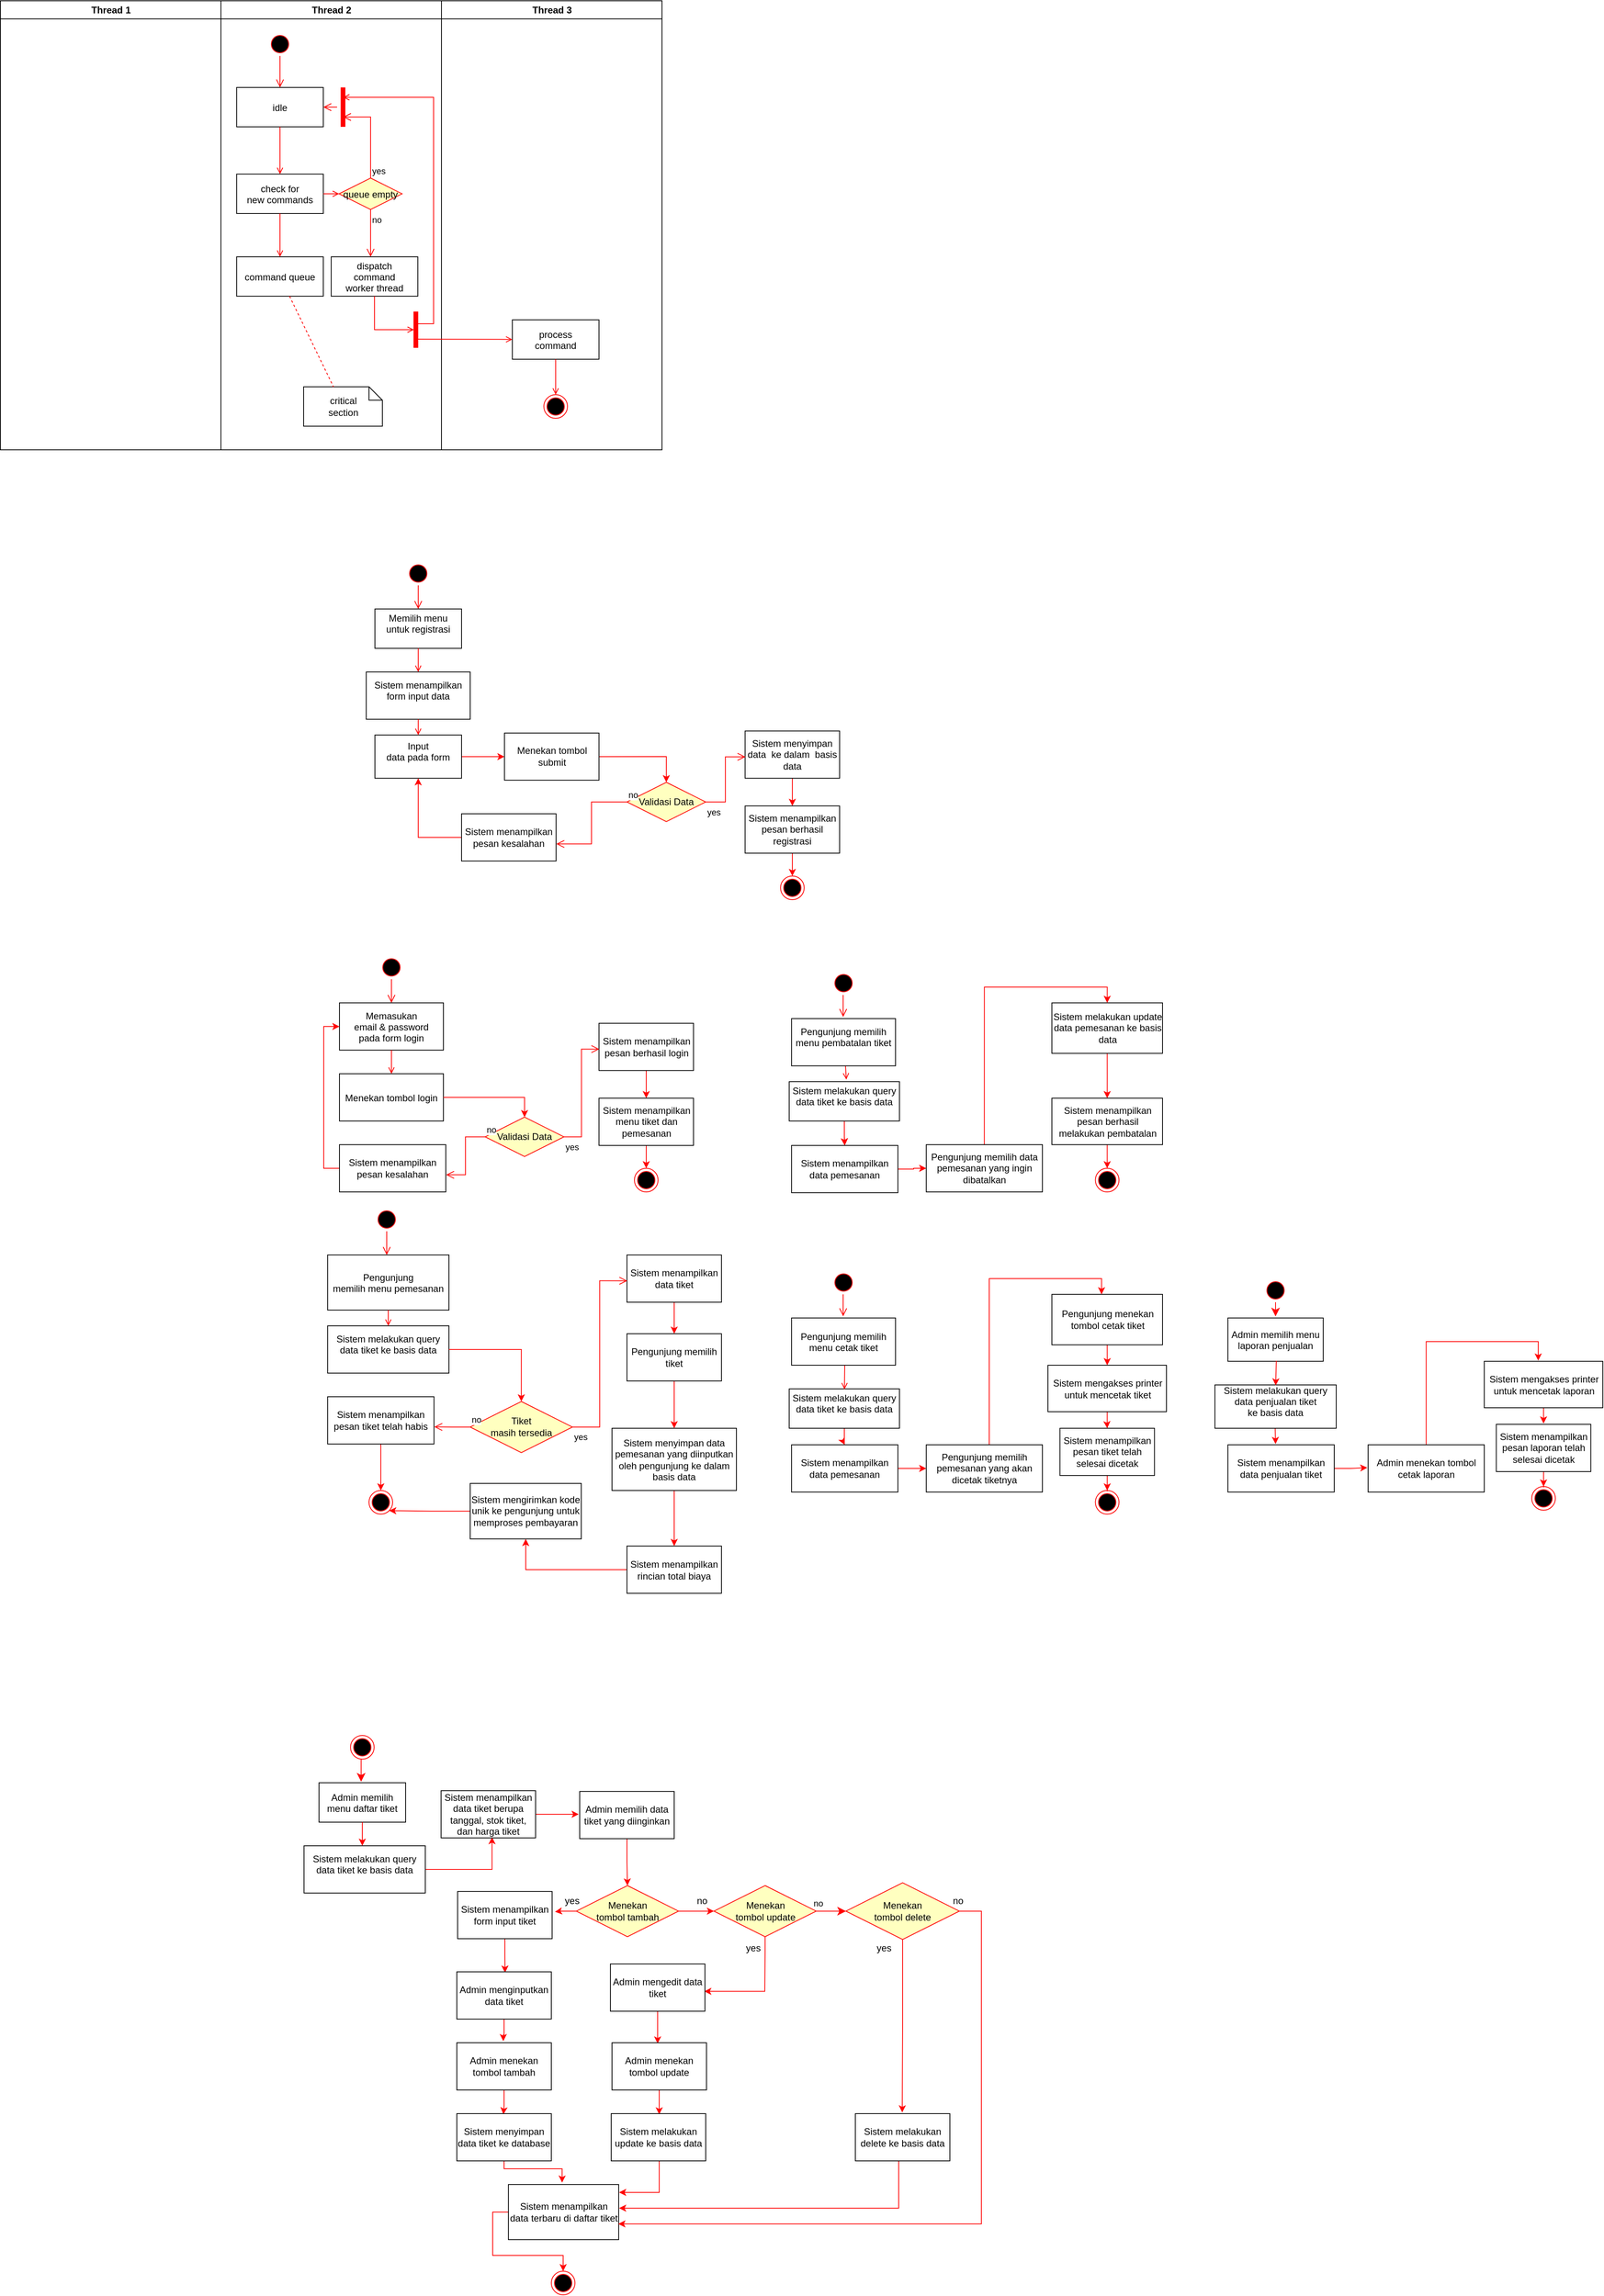<mxfile version="18.0.5" type="github">
  <diagram name="Page-1" id="e7e014a7-5840-1c2e-5031-d8a46d1fe8dd">
    <mxGraphModel dx="958" dy="551" grid="1" gridSize="10" guides="1" tooltips="1" connect="1" arrows="1" fold="1" page="1" pageScale="1" pageWidth="1169" pageHeight="826" background="none" math="0" shadow="0">
      <root>
        <mxCell id="0" />
        <mxCell id="1" parent="0" />
        <mxCell id="2" value="Thread 1" style="swimlane;whiteSpace=wrap" parent="1" vertex="1">
          <mxGeometry x="164.5" y="128" width="280" height="570" as="geometry" />
        </mxCell>
        <mxCell id="3" value="Thread 2" style="swimlane;whiteSpace=wrap" parent="1" vertex="1">
          <mxGeometry x="444.5" y="128" width="280" height="570" as="geometry" />
        </mxCell>
        <mxCell id="13" value="" style="ellipse;shape=startState;fillColor=#000000;strokeColor=#ff0000;" parent="3" vertex="1">
          <mxGeometry x="60" y="40" width="30" height="30" as="geometry" />
        </mxCell>
        <mxCell id="14" value="" style="edgeStyle=elbowEdgeStyle;elbow=horizontal;verticalAlign=bottom;endArrow=open;endSize=8;strokeColor=#FF0000;endFill=1;rounded=0" parent="3" source="13" target="15" edge="1">
          <mxGeometry x="40" y="20" as="geometry">
            <mxPoint x="55" y="90" as="targetPoint" />
          </mxGeometry>
        </mxCell>
        <mxCell id="15" value="idle" style="" parent="3" vertex="1">
          <mxGeometry x="20" y="110" width="110" height="50" as="geometry" />
        </mxCell>
        <mxCell id="16" value="check for &#xa;new commands" style="" parent="3" vertex="1">
          <mxGeometry x="20" y="220" width="110" height="50" as="geometry" />
        </mxCell>
        <mxCell id="17" value="" style="endArrow=open;strokeColor=#FF0000;endFill=1;rounded=0" parent="3" source="15" target="16" edge="1">
          <mxGeometry relative="1" as="geometry" />
        </mxCell>
        <mxCell id="18" value="command queue" style="" parent="3" vertex="1">
          <mxGeometry x="20" y="325" width="110" height="50" as="geometry" />
        </mxCell>
        <mxCell id="19" value="" style="endArrow=open;strokeColor=#FF0000;endFill=1;rounded=0" parent="3" source="16" target="18" edge="1">
          <mxGeometry relative="1" as="geometry" />
        </mxCell>
        <mxCell id="21" value="queue empty" style="rhombus;fillColor=#ffffc0;strokeColor=#ff0000;" parent="3" vertex="1">
          <mxGeometry x="150" y="225" width="80" height="40" as="geometry" />
        </mxCell>
        <mxCell id="22" value="yes" style="edgeStyle=elbowEdgeStyle;elbow=horizontal;align=left;verticalAlign=bottom;endArrow=open;endSize=8;strokeColor=#FF0000;exitX=0.5;exitY=0;endFill=1;rounded=0;entryX=0.75;entryY=0.5;entryPerimeter=0" parent="3" source="21" target="25" edge="1">
          <mxGeometry x="-1" relative="1" as="geometry">
            <mxPoint x="160" y="150" as="targetPoint" />
            <Array as="points">
              <mxPoint x="190" y="180" />
            </Array>
          </mxGeometry>
        </mxCell>
        <mxCell id="23" value="no" style="edgeStyle=elbowEdgeStyle;elbow=horizontal;align=left;verticalAlign=top;endArrow=open;endSize=8;strokeColor=#FF0000;endFill=1;rounded=0" parent="3" source="21" target="30" edge="1">
          <mxGeometry x="-1" relative="1" as="geometry">
            <mxPoint x="190" y="305" as="targetPoint" />
          </mxGeometry>
        </mxCell>
        <mxCell id="24" value="" style="endArrow=open;strokeColor=#FF0000;endFill=1;rounded=0" parent="3" source="16" target="21" edge="1">
          <mxGeometry relative="1" as="geometry" />
        </mxCell>
        <mxCell id="25" value="" style="shape=line;strokeWidth=6;strokeColor=#ff0000;rotation=90" parent="3" vertex="1">
          <mxGeometry x="130" y="127.5" width="50" height="15" as="geometry" />
        </mxCell>
        <mxCell id="26" value="" style="edgeStyle=elbowEdgeStyle;elbow=horizontal;verticalAlign=bottom;endArrow=open;endSize=8;strokeColor=#FF0000;endFill=1;rounded=0" parent="3" source="25" target="15" edge="1">
          <mxGeometry x="130" y="90" as="geometry">
            <mxPoint x="230" y="140" as="targetPoint" />
          </mxGeometry>
        </mxCell>
        <mxCell id="30" value="dispatch&#xa;command&#xa;worker thread" style="" parent="3" vertex="1">
          <mxGeometry x="140" y="325" width="110" height="50" as="geometry" />
        </mxCell>
        <mxCell id="31" value="critical&#xa;section" style="shape=note;whiteSpace=wrap;size=17" parent="3" vertex="1">
          <mxGeometry x="105" y="490" width="100" height="50" as="geometry" />
        </mxCell>
        <mxCell id="32" value="" style="endArrow=none;strokeColor=#FF0000;endFill=0;rounded=0;dashed=1" parent="3" source="18" target="31" edge="1">
          <mxGeometry relative="1" as="geometry" />
        </mxCell>
        <mxCell id="34" value="" style="whiteSpace=wrap;strokeColor=#FF0000;fillColor=#FF0000" parent="3" vertex="1">
          <mxGeometry x="245" y="395" width="5" height="45" as="geometry" />
        </mxCell>
        <mxCell id="41" value="" style="edgeStyle=elbowEdgeStyle;elbow=horizontal;entryX=0;entryY=0.5;strokeColor=#FF0000;endArrow=open;endFill=1;rounded=0" parent="3" source="30" target="34" edge="1">
          <mxGeometry width="100" height="100" relative="1" as="geometry">
            <mxPoint x="60" y="480" as="sourcePoint" />
            <mxPoint x="160" y="380" as="targetPoint" />
            <Array as="points">
              <mxPoint x="195" y="400" />
            </Array>
          </mxGeometry>
        </mxCell>
        <mxCell id="4" value="Thread 3" style="swimlane;whiteSpace=wrap" parent="1" vertex="1">
          <mxGeometry x="724.5" y="128" width="280" height="570" as="geometry" />
        </mxCell>
        <mxCell id="33" value="process&#xa;command" style="" parent="4" vertex="1">
          <mxGeometry x="90" y="405" width="110" height="50" as="geometry" />
        </mxCell>
        <mxCell id="35" value="" style="edgeStyle=elbowEdgeStyle;elbow=horizontal;strokeColor=#FF0000;endArrow=open;endFill=1;rounded=0;entryX=0.25;entryY=0.5;entryPerimeter=0" parent="4" target="25" edge="1">
          <mxGeometry width="100" height="100" relative="1" as="geometry">
            <mxPoint x="-30" y="410" as="sourcePoint" />
            <mxPoint x="-120" y="120" as="targetPoint" />
            <Array as="points">
              <mxPoint x="-10" y="135" />
            </Array>
          </mxGeometry>
        </mxCell>
        <mxCell id="37" value="" style="edgeStyle=none;strokeColor=#FF0000;endArrow=open;endFill=1;rounded=0" parent="4" target="33" edge="1">
          <mxGeometry width="100" height="100" relative="1" as="geometry">
            <mxPoint x="-30" y="429.5" as="sourcePoint" />
            <mxPoint x="90" y="429.5" as="targetPoint" />
          </mxGeometry>
        </mxCell>
        <mxCell id="38" value="" style="ellipse;shape=endState;fillColor=#000000;strokeColor=#ff0000" parent="4" vertex="1">
          <mxGeometry x="130" y="500" width="30" height="30" as="geometry" />
        </mxCell>
        <mxCell id="39" value="" style="endArrow=open;strokeColor=#FF0000;endFill=1;rounded=0" parent="4" source="33" target="38" edge="1">
          <mxGeometry relative="1" as="geometry" />
        </mxCell>
        <mxCell id="5" value="" style="ellipse;shape=startState;fillColor=#000000;strokeColor=#ff0000;" parent="1" vertex="1">
          <mxGeometry x="680" y="840.0" width="30" height="30" as="geometry" />
        </mxCell>
        <mxCell id="6" value="" style="edgeStyle=elbowEdgeStyle;elbow=horizontal;verticalAlign=bottom;endArrow=open;endSize=8;strokeColor=#FF0000;endFill=1;rounded=0" parent="1" source="5" target="7" edge="1">
          <mxGeometry x="320" y="994.89" as="geometry">
            <mxPoint x="335" y="1064.89" as="targetPoint" />
          </mxGeometry>
        </mxCell>
        <mxCell id="7" value="Memilih menu &#xa;untuk registrasi &#xa;" style="" parent="1" vertex="1">
          <mxGeometry x="640" y="900.0" width="110" height="50" as="geometry" />
        </mxCell>
        <mxCell id="8" value="Sistem menampilkan &#xa;form input data&#xa;" style="" parent="1" vertex="1">
          <mxGeometry x="629" y="980.0" width="132" height="60" as="geometry" />
        </mxCell>
        <mxCell id="9" value="" style="endArrow=open;strokeColor=#FF0000;endFill=1;rounded=0" parent="1" source="7" target="8" edge="1">
          <mxGeometry relative="1" as="geometry" />
        </mxCell>
        <mxCell id="eZNZcwMzqLfWpBYbHMe_-42" value="" style="edgeStyle=orthogonalEdgeStyle;rounded=0;orthogonalLoop=1;jettySize=auto;html=1;fillColor=#e51400;strokeColor=#FF0000;" parent="1" source="10" target="eZNZcwMzqLfWpBYbHMe_-41" edge="1">
          <mxGeometry relative="1" as="geometry" />
        </mxCell>
        <mxCell id="10" value="Input&#xa;data pada form &#xa;" style="" parent="1" vertex="1">
          <mxGeometry x="640" y="1060" width="110" height="54.89" as="geometry" />
        </mxCell>
        <mxCell id="11" value="" style="endArrow=open;strokeColor=#FF0000;endFill=1;rounded=0" parent="1" source="8" target="10" edge="1">
          <mxGeometry relative="1" as="geometry" />
        </mxCell>
        <mxCell id="eZNZcwMzqLfWpBYbHMe_-54" style="edgeStyle=orthogonalEdgeStyle;rounded=0;orthogonalLoop=1;jettySize=auto;html=1;exitX=1;exitY=0.5;exitDx=0;exitDy=0;entryX=0.5;entryY=0;entryDx=0;entryDy=0;fillColor=#e51400;strokeColor=#FF0000;" parent="1" source="eZNZcwMzqLfWpBYbHMe_-41" target="eZNZcwMzqLfWpBYbHMe_-51" edge="1">
          <mxGeometry relative="1" as="geometry" />
        </mxCell>
        <mxCell id="eZNZcwMzqLfWpBYbHMe_-41" value="&lt;span lang=&quot;EN-GB&quot;&gt;Menekan tombol submit&lt;/span&gt;" style="whiteSpace=wrap;html=1;fillColor=rgb(255, 255, 255);strokeColor=rgb(0, 0, 0);fontColor=rgb(0, 0, 0);" parent="1" vertex="1">
          <mxGeometry x="804.5" y="1057.5" width="120" height="59.89" as="geometry" />
        </mxCell>
        <mxCell id="eZNZcwMzqLfWpBYbHMe_-48" style="edgeStyle=orthogonalEdgeStyle;rounded=0;orthogonalLoop=1;jettySize=auto;html=1;exitX=0.5;exitY=1;exitDx=0;exitDy=0;fillColor=#e51400;strokeColor=#FF0000;" parent="1" source="eZNZcwMzqLfWpBYbHMe_-44" target="eZNZcwMzqLfWpBYbHMe_-46" edge="1">
          <mxGeometry relative="1" as="geometry" />
        </mxCell>
        <mxCell id="eZNZcwMzqLfWpBYbHMe_-44" value="&lt;p&gt;&lt;span lang=&quot;EN-GB&quot;&gt;Sistem menyimpan data&amp;nbsp; ke dalam&amp;nbsp; basis data&lt;/span&gt;&lt;/p&gt;" style="whiteSpace=wrap;html=1;fillColor=rgb(255, 255, 255);strokeColor=rgb(0, 0, 0);fontColor=rgb(0, 0, 0);" parent="1" vertex="1">
          <mxGeometry x="1110" y="1054.89" width="120" height="60" as="geometry" />
        </mxCell>
        <mxCell id="vHE5_Gbzj4b-NchrdTDb-43" style="edgeStyle=orthogonalEdgeStyle;rounded=0;orthogonalLoop=1;jettySize=auto;html=1;entryX=0.5;entryY=0;entryDx=0;entryDy=0;fillColor=#e51400;strokeColor=#FF0000;" parent="1" source="eZNZcwMzqLfWpBYbHMe_-46" target="vHE5_Gbzj4b-NchrdTDb-42" edge="1">
          <mxGeometry relative="1" as="geometry" />
        </mxCell>
        <mxCell id="eZNZcwMzqLfWpBYbHMe_-46" value="&lt;span lang=&quot;EN-GB&quot;&gt;Sistem menampilkan pesan berhasil registrasi &lt;/span&gt;" style="whiteSpace=wrap;html=1;fillColor=rgb(255, 255, 255);strokeColor=rgb(0, 0, 0);fontColor=rgb(0, 0, 0);" parent="1" vertex="1">
          <mxGeometry x="1110" y="1150.0" width="120" height="60" as="geometry" />
        </mxCell>
        <mxCell id="eZNZcwMzqLfWpBYbHMe_-51" value="Validasi Data" style="rhombus;whiteSpace=wrap;html=1;fillColor=#ffffc0;strokeColor=#ff0000;" parent="1" vertex="1">
          <mxGeometry x="960" y="1120" width="100" height="50" as="geometry" />
        </mxCell>
        <mxCell id="eZNZcwMzqLfWpBYbHMe_-52" value="no" style="edgeStyle=orthogonalEdgeStyle;html=1;align=left;verticalAlign=bottom;endArrow=open;endSize=8;strokeColor=#ff0000;rounded=0;entryX=1.003;entryY=0.638;entryDx=0;entryDy=0;entryPerimeter=0;" parent="1" source="eZNZcwMzqLfWpBYbHMe_-51" target="eZNZcwMzqLfWpBYbHMe_-55" edge="1">
          <mxGeometry x="-1" relative="1" as="geometry">
            <mxPoint x="605" y="1484.89" as="targetPoint" />
          </mxGeometry>
        </mxCell>
        <mxCell id="eZNZcwMzqLfWpBYbHMe_-53" value="yes" style="edgeStyle=orthogonalEdgeStyle;html=1;align=left;verticalAlign=top;endArrow=open;endSize=8;strokeColor=#ff0000;rounded=0;entryX=0.004;entryY=0.547;entryDx=0;entryDy=0;entryPerimeter=0;" parent="1" source="eZNZcwMzqLfWpBYbHMe_-51" target="eZNZcwMzqLfWpBYbHMe_-44" edge="1">
          <mxGeometry x="-1" relative="1" as="geometry">
            <mxPoint x="465" y="1564.89" as="targetPoint" />
          </mxGeometry>
        </mxCell>
        <mxCell id="eZNZcwMzqLfWpBYbHMe_-56" style="edgeStyle=orthogonalEdgeStyle;rounded=0;orthogonalLoop=1;jettySize=auto;html=1;exitX=0;exitY=0.5;exitDx=0;exitDy=0;entryX=0.5;entryY=1;entryDx=0;entryDy=0;fillColor=#e51400;strokeColor=#FF0000;" parent="1" source="eZNZcwMzqLfWpBYbHMe_-55" target="10" edge="1">
          <mxGeometry relative="1" as="geometry" />
        </mxCell>
        <mxCell id="eZNZcwMzqLfWpBYbHMe_-55" value="&lt;span lang=&quot;EN-GB&quot;&gt;Sistem menampilkan pesan kesalahan&lt;/span&gt;" style="whiteSpace=wrap;html=1;fillColor=rgb(255, 255, 255);strokeColor=rgb(0, 0, 0);fontColor=rgb(0, 0, 0);" parent="1" vertex="1">
          <mxGeometry x="750" y="1160.0" width="120" height="60" as="geometry" />
        </mxCell>
        <mxCell id="vHE5_Gbzj4b-NchrdTDb-42" value="" style="ellipse;html=1;shape=endState;fillColor=#000000;strokeColor=#ff0000;" parent="1" vertex="1">
          <mxGeometry x="1155" y="1239" width="30" height="30" as="geometry" />
        </mxCell>
        <mxCell id="vHE5_Gbzj4b-NchrdTDb-46" value="" style="ellipse;shape=startState;fillColor=#000000;strokeColor=#ff0000;" parent="1" vertex="1">
          <mxGeometry x="646" y="1340" width="30" height="30" as="geometry" />
        </mxCell>
        <mxCell id="vHE5_Gbzj4b-NchrdTDb-47" value="" style="edgeStyle=elbowEdgeStyle;elbow=horizontal;verticalAlign=bottom;endArrow=open;endSize=8;strokeColor=#FF0000;endFill=1;rounded=0" parent="1" source="vHE5_Gbzj4b-NchrdTDb-46" target="vHE5_Gbzj4b-NchrdTDb-48" edge="1">
          <mxGeometry x="275" y="1494.89" as="geometry">
            <mxPoint x="290" y="1564.89" as="targetPoint" />
          </mxGeometry>
        </mxCell>
        <mxCell id="vHE5_Gbzj4b-NchrdTDb-48" value="Memasukan&#xa;email &amp; password&#xa;pada form login" style="" parent="1" vertex="1">
          <mxGeometry x="595" y="1400" width="132" height="60" as="geometry" />
        </mxCell>
        <mxCell id="vHE5_Gbzj4b-NchrdTDb-49" value="Menekan tombol login" style="" parent="1" vertex="1">
          <mxGeometry x="595" y="1490" width="132" height="60" as="geometry" />
        </mxCell>
        <mxCell id="vHE5_Gbzj4b-NchrdTDb-50" value="" style="endArrow=open;strokeColor=#FF0000;endFill=1;rounded=0" parent="1" source="vHE5_Gbzj4b-NchrdTDb-48" target="vHE5_Gbzj4b-NchrdTDb-49" edge="1">
          <mxGeometry relative="1" as="geometry" />
        </mxCell>
        <mxCell id="vHE5_Gbzj4b-NchrdTDb-54" style="edgeStyle=orthogonalEdgeStyle;rounded=0;orthogonalLoop=1;jettySize=auto;html=1;exitX=1;exitY=0.5;exitDx=0;exitDy=0;entryX=0.5;entryY=0;entryDx=0;entryDy=0;fillColor=#e51400;strokeColor=#FF0000;" parent="1" source="vHE5_Gbzj4b-NchrdTDb-49" target="vHE5_Gbzj4b-NchrdTDb-60" edge="1">
          <mxGeometry relative="1" as="geometry">
            <mxPoint x="879.5" y="1587.445" as="sourcePoint" />
          </mxGeometry>
        </mxCell>
        <mxCell id="vHE5_Gbzj4b-NchrdTDb-56" style="edgeStyle=orthogonalEdgeStyle;rounded=0;orthogonalLoop=1;jettySize=auto;html=1;exitX=0.5;exitY=1;exitDx=0;exitDy=0;fillColor=#e51400;strokeColor=#FF0000;" parent="1" source="vHE5_Gbzj4b-NchrdTDb-57" target="vHE5_Gbzj4b-NchrdTDb-59" edge="1">
          <mxGeometry relative="1" as="geometry" />
        </mxCell>
        <mxCell id="vHE5_Gbzj4b-NchrdTDb-57" value="&lt;p&gt;&lt;span lang=&quot;EN-GB&quot;&gt;Sistem menampilkan pesan berhasil login &lt;/span&gt;&lt;/p&gt;" style="whiteSpace=wrap;html=1;fillColor=rgb(255, 255, 255);strokeColor=rgb(0, 0, 0);fontColor=rgb(0, 0, 0);" parent="1" vertex="1">
          <mxGeometry x="924.5" y="1425.89" width="120" height="60" as="geometry" />
        </mxCell>
        <mxCell id="vHE5_Gbzj4b-NchrdTDb-58" style="edgeStyle=orthogonalEdgeStyle;rounded=0;orthogonalLoop=1;jettySize=auto;html=1;entryX=0.5;entryY=0;entryDx=0;entryDy=0;fillColor=#e51400;strokeColor=#FF0000;" parent="1" source="vHE5_Gbzj4b-NchrdTDb-59" target="vHE5_Gbzj4b-NchrdTDb-65" edge="1">
          <mxGeometry relative="1" as="geometry" />
        </mxCell>
        <mxCell id="vHE5_Gbzj4b-NchrdTDb-59" value="&lt;span lang=&quot;EN-GB&quot;&gt;Sistem menampilkan menu tiket dan pemesanan&lt;/span&gt;" style="whiteSpace=wrap;html=1;fillColor=rgb(255, 255, 255);strokeColor=rgb(0, 0, 0);fontColor=rgb(0, 0, 0);" parent="1" vertex="1">
          <mxGeometry x="924.5" y="1521.0" width="120" height="60" as="geometry" />
        </mxCell>
        <mxCell id="vHE5_Gbzj4b-NchrdTDb-60" value="Validasi Data" style="rhombus;whiteSpace=wrap;html=1;fillColor=#ffffc0;strokeColor=#ff0000;" parent="1" vertex="1">
          <mxGeometry x="780" y="1545.11" width="100" height="50" as="geometry" />
        </mxCell>
        <mxCell id="vHE5_Gbzj4b-NchrdTDb-61" value="no" style="edgeStyle=orthogonalEdgeStyle;html=1;align=left;verticalAlign=bottom;endArrow=open;endSize=8;strokeColor=#ff0000;rounded=0;entryX=1.003;entryY=0.638;entryDx=0;entryDy=0;entryPerimeter=0;" parent="1" source="vHE5_Gbzj4b-NchrdTDb-60" target="vHE5_Gbzj4b-NchrdTDb-64" edge="1">
          <mxGeometry x="-1" relative="1" as="geometry">
            <mxPoint x="560" y="1984.89" as="targetPoint" />
          </mxGeometry>
        </mxCell>
        <mxCell id="vHE5_Gbzj4b-NchrdTDb-62" value="yes" style="edgeStyle=orthogonalEdgeStyle;html=1;align=left;verticalAlign=top;endArrow=open;endSize=8;strokeColor=#ff0000;rounded=0;entryX=0.004;entryY=0.547;entryDx=0;entryDy=0;entryPerimeter=0;" parent="1" source="vHE5_Gbzj4b-NchrdTDb-60" target="vHE5_Gbzj4b-NchrdTDb-57" edge="1">
          <mxGeometry x="-1" relative="1" as="geometry">
            <mxPoint x="285" y="1990.0" as="targetPoint" />
          </mxGeometry>
        </mxCell>
        <mxCell id="vHE5_Gbzj4b-NchrdTDb-63" style="edgeStyle=orthogonalEdgeStyle;rounded=0;orthogonalLoop=1;jettySize=auto;html=1;exitX=0;exitY=0.5;exitDx=0;exitDy=0;entryX=0;entryY=0.5;entryDx=0;entryDy=0;fillColor=#e51400;strokeColor=#FF0000;" parent="1" source="vHE5_Gbzj4b-NchrdTDb-64" target="vHE5_Gbzj4b-NchrdTDb-48" edge="1">
          <mxGeometry relative="1" as="geometry">
            <mxPoint x="650" y="1614.89" as="targetPoint" />
          </mxGeometry>
        </mxCell>
        <mxCell id="vHE5_Gbzj4b-NchrdTDb-64" value="&lt;span lang=&quot;EN-GB&quot;&gt;Sistem menampilkan pesan kesalahan&lt;/span&gt;" style="whiteSpace=wrap;html=1;fillColor=rgb(255, 255, 255);strokeColor=rgb(0, 0, 0);fontColor=rgb(0, 0, 0);" parent="1" vertex="1">
          <mxGeometry x="595" y="1580" width="135" height="60" as="geometry" />
        </mxCell>
        <mxCell id="vHE5_Gbzj4b-NchrdTDb-65" value="" style="ellipse;html=1;shape=endState;fillColor=#000000;strokeColor=#ff0000;" parent="1" vertex="1">
          <mxGeometry x="969.5" y="1610" width="30" height="30" as="geometry" />
        </mxCell>
        <mxCell id="vHE5_Gbzj4b-NchrdTDb-66" value="" style="ellipse;shape=startState;fillColor=#000000;strokeColor=#ff0000;" parent="1" vertex="1">
          <mxGeometry x="640" y="1660" width="30" height="30" as="geometry" />
        </mxCell>
        <mxCell id="vHE5_Gbzj4b-NchrdTDb-67" value="" style="edgeStyle=elbowEdgeStyle;elbow=horizontal;verticalAlign=bottom;endArrow=open;endSize=8;strokeColor=#FF0000;endFill=1;rounded=0" parent="1" source="vHE5_Gbzj4b-NchrdTDb-66" target="vHE5_Gbzj4b-NchrdTDb-68" edge="1">
          <mxGeometry x="260" y="1814.89" as="geometry">
            <mxPoint x="275" y="1884.89" as="targetPoint" />
          </mxGeometry>
        </mxCell>
        <mxCell id="vHE5_Gbzj4b-NchrdTDb-68" value="Pengunjung &#xa;memilih menu pemesanan" style="" parent="1" vertex="1">
          <mxGeometry x="580" y="1720" width="154" height="70" as="geometry" />
        </mxCell>
        <mxCell id="vHE5_Gbzj4b-NchrdTDb-69" value="Sistem melakukan query &#xa;data tiket ke basis data&#xa;" style="" parent="1" vertex="1">
          <mxGeometry x="580" y="1810" width="154" height="60" as="geometry" />
        </mxCell>
        <mxCell id="vHE5_Gbzj4b-NchrdTDb-70" value="" style="endArrow=open;strokeColor=#FF0000;endFill=1;rounded=0" parent="1" source="vHE5_Gbzj4b-NchrdTDb-68" target="vHE5_Gbzj4b-NchrdTDb-69" edge="1">
          <mxGeometry relative="1" as="geometry" />
        </mxCell>
        <mxCell id="vHE5_Gbzj4b-NchrdTDb-71" style="edgeStyle=orthogonalEdgeStyle;rounded=0;orthogonalLoop=1;jettySize=auto;html=1;exitX=1;exitY=0.5;exitDx=0;exitDy=0;entryX=0.5;entryY=0;entryDx=0;entryDy=0;fillColor=#e51400;strokeColor=#FF0000;" parent="1" source="vHE5_Gbzj4b-NchrdTDb-69" target="vHE5_Gbzj4b-NchrdTDb-76" edge="1">
          <mxGeometry relative="1" as="geometry">
            <mxPoint x="864.5" y="1907.445" as="sourcePoint" />
          </mxGeometry>
        </mxCell>
        <mxCell id="vHE5_Gbzj4b-NchrdTDb-72" style="edgeStyle=orthogonalEdgeStyle;rounded=0;orthogonalLoop=1;jettySize=auto;html=1;exitX=0.5;exitY=1;exitDx=0;exitDy=0;fillColor=#e51400;strokeColor=#FF0000;" parent="1" source="vHE5_Gbzj4b-NchrdTDb-73" target="vHE5_Gbzj4b-NchrdTDb-75" edge="1">
          <mxGeometry relative="1" as="geometry" />
        </mxCell>
        <mxCell id="vHE5_Gbzj4b-NchrdTDb-73" value="&lt;span lang=&quot;EN-GB&quot;&gt;Sistem menampilkan data tiket&lt;/span&gt;" style="whiteSpace=wrap;html=1;fillColor=rgb(255, 255, 255);strokeColor=rgb(0, 0, 0);fontColor=rgb(0, 0, 0);" parent="1" vertex="1">
          <mxGeometry x="960" y="1720.0" width="120" height="60" as="geometry" />
        </mxCell>
        <mxCell id="vHE5_Gbzj4b-NchrdTDb-84" value="" style="edgeStyle=orthogonalEdgeStyle;rounded=0;orthogonalLoop=1;jettySize=auto;html=1;strokeColor=#FF0000;" parent="1" source="vHE5_Gbzj4b-NchrdTDb-75" target="vHE5_Gbzj4b-NchrdTDb-83" edge="1">
          <mxGeometry relative="1" as="geometry" />
        </mxCell>
        <mxCell id="vHE5_Gbzj4b-NchrdTDb-75" value="&lt;span lang=&quot;EN-GB&quot;&gt;Pengunjung memilih tiket&lt;/span&gt;" style="whiteSpace=wrap;html=1;fillColor=rgb(255, 255, 255);strokeColor=rgb(0, 0, 0);fontColor=rgb(0, 0, 0);" parent="1" vertex="1">
          <mxGeometry x="960" y="1820.0" width="120" height="60" as="geometry" />
        </mxCell>
        <mxCell id="vHE5_Gbzj4b-NchrdTDb-76" value="&lt;div&gt;Tiket&lt;/div&gt;&lt;div&gt;masih tersedia&lt;/div&gt;" style="rhombus;whiteSpace=wrap;html=1;fillColor=#ffffc0;strokeColor=#ff0000;" parent="1" vertex="1">
          <mxGeometry x="761" y="1906" width="129.78" height="64.89" as="geometry" />
        </mxCell>
        <mxCell id="vHE5_Gbzj4b-NchrdTDb-77" value="no" style="edgeStyle=orthogonalEdgeStyle;html=1;align=left;verticalAlign=bottom;endArrow=open;endSize=8;strokeColor=#ff0000;rounded=0;entryX=1.003;entryY=0.638;entryDx=0;entryDy=0;entryPerimeter=0;" parent="1" source="vHE5_Gbzj4b-NchrdTDb-76" target="vHE5_Gbzj4b-NchrdTDb-80" edge="1">
          <mxGeometry x="-1" relative="1" as="geometry">
            <mxPoint x="545" y="2304.89" as="targetPoint" />
          </mxGeometry>
        </mxCell>
        <mxCell id="vHE5_Gbzj4b-NchrdTDb-78" value="yes" style="edgeStyle=orthogonalEdgeStyle;html=1;align=left;verticalAlign=top;endArrow=open;endSize=8;strokeColor=#ff0000;rounded=0;entryX=0.004;entryY=0.547;entryDx=0;entryDy=0;entryPerimeter=0;" parent="1" source="vHE5_Gbzj4b-NchrdTDb-76" target="vHE5_Gbzj4b-NchrdTDb-73" edge="1">
          <mxGeometry x="-1" relative="1" as="geometry">
            <mxPoint x="270" y="2310" as="targetPoint" />
          </mxGeometry>
        </mxCell>
        <mxCell id="vHE5_Gbzj4b-NchrdTDb-82" style="edgeStyle=orthogonalEdgeStyle;rounded=0;orthogonalLoop=1;jettySize=auto;html=1;entryX=0.5;entryY=0;entryDx=0;entryDy=0;strokeColor=#FF0000;exitX=0.5;exitY=1;exitDx=0;exitDy=0;" parent="1" source="vHE5_Gbzj4b-NchrdTDb-80" target="vHE5_Gbzj4b-NchrdTDb-81" edge="1">
          <mxGeometry relative="1" as="geometry">
            <mxPoint x="760" y="1944.615" as="sourcePoint" />
            <Array as="points" />
          </mxGeometry>
        </mxCell>
        <mxCell id="vHE5_Gbzj4b-NchrdTDb-80" value="&lt;span lang=&quot;EN-GB&quot;&gt;Sistem menampilkan pesan tiket telah habis&lt;br&gt;&lt;/span&gt;" style="whiteSpace=wrap;html=1;fillColor=rgb(255, 255, 255);strokeColor=rgb(0, 0, 0);fontColor=rgb(0, 0, 0);" parent="1" vertex="1">
          <mxGeometry x="580" y="1900" width="135" height="60" as="geometry" />
        </mxCell>
        <mxCell id="vHE5_Gbzj4b-NchrdTDb-81" value="" style="ellipse;html=1;shape=endState;fillColor=#000000;strokeColor=#ff0000;" parent="1" vertex="1">
          <mxGeometry x="632.5" y="2019" width="30" height="30" as="geometry" />
        </mxCell>
        <mxCell id="vHE5_Gbzj4b-NchrdTDb-86" value="" style="edgeStyle=orthogonalEdgeStyle;rounded=0;orthogonalLoop=1;jettySize=auto;html=1;strokeColor=#FF0000;" parent="1" source="vHE5_Gbzj4b-NchrdTDb-83" target="vHE5_Gbzj4b-NchrdTDb-85" edge="1">
          <mxGeometry relative="1" as="geometry" />
        </mxCell>
        <mxCell id="vHE5_Gbzj4b-NchrdTDb-83" value="&lt;p&gt;&lt;span lang=&quot;EN-GB&quot;&gt;Sistem menyimpan data pemesanan yang diinputkan oleh pengunjung ke dalam basis data&lt;/span&gt;&lt;/p&gt;" style="whiteSpace=wrap;html=1;fillColor=rgb(255, 255, 255);strokeColor=rgb(0, 0, 0);fontColor=rgb(0, 0, 0);" parent="1" vertex="1">
          <mxGeometry x="941" y="1940" width="158" height="79" as="geometry" />
        </mxCell>
        <mxCell id="vHE5_Gbzj4b-NchrdTDb-88" value="" style="edgeStyle=orthogonalEdgeStyle;rounded=0;orthogonalLoop=1;jettySize=auto;html=1;strokeColor=#FF0000;" parent="1" source="vHE5_Gbzj4b-NchrdTDb-85" target="vHE5_Gbzj4b-NchrdTDb-87" edge="1">
          <mxGeometry relative="1" as="geometry" />
        </mxCell>
        <mxCell id="vHE5_Gbzj4b-NchrdTDb-85" value="&lt;p&gt;&lt;span lang=&quot;EN-GB&quot;&gt;Sistem menampilkan rincian total biaya&lt;/span&gt;&lt;/p&gt;" style="whiteSpace=wrap;html=1;fillColor=rgb(255, 255, 255);strokeColor=rgb(0, 0, 0);fontColor=rgb(0, 0, 0);" parent="1" vertex="1">
          <mxGeometry x="960" y="2089.5" width="120" height="60" as="geometry" />
        </mxCell>
        <mxCell id="vHE5_Gbzj4b-NchrdTDb-89" style="edgeStyle=orthogonalEdgeStyle;rounded=0;orthogonalLoop=1;jettySize=auto;html=1;exitX=0;exitY=0.5;exitDx=0;exitDy=0;entryX=1;entryY=1;entryDx=0;entryDy=0;strokeColor=#FF0000;" parent="1" source="vHE5_Gbzj4b-NchrdTDb-87" target="vHE5_Gbzj4b-NchrdTDb-81" edge="1">
          <mxGeometry relative="1" as="geometry" />
        </mxCell>
        <mxCell id="vHE5_Gbzj4b-NchrdTDb-87" value="&lt;p&gt;&lt;span lang=&quot;EN-GB&quot;&gt;&lt;span&gt;Sistem &lt;/span&gt;&lt;/span&gt;&lt;span lang=&quot;EN-GB&quot;&gt;mengirimkan kode unik ke pengunjung untuk memproses pembayaran&lt;br&gt;&lt;/span&gt;&lt;/p&gt;" style="whiteSpace=wrap;html=1;fillColor=rgb(255, 255, 255);strokeColor=rgb(0, 0, 0);fontColor=rgb(0, 0, 0);" parent="1" vertex="1">
          <mxGeometry x="761" y="2010" width="141" height="70.5" as="geometry" />
        </mxCell>
        <mxCell id="vHE5_Gbzj4b-NchrdTDb-92" value="" style="ellipse;shape=startState;fillColor=#000000;strokeColor=#ff0000;" parent="1" vertex="1">
          <mxGeometry x="1220" y="1360" width="30" height="30" as="geometry" />
        </mxCell>
        <mxCell id="vHE5_Gbzj4b-NchrdTDb-93" value="" style="edgeStyle=elbowEdgeStyle;elbow=horizontal;verticalAlign=bottom;endArrow=open;endSize=8;strokeColor=#FF0000;endFill=1;rounded=0;entryX=0.498;entryY=-0.036;entryDx=0;entryDy=0;entryPerimeter=0;" parent="1" source="vHE5_Gbzj4b-NchrdTDb-92" target="vHE5_Gbzj4b-NchrdTDb-94" edge="1">
          <mxGeometry x="850" y="1494.89" as="geometry">
            <mxPoint x="865" y="1564.89" as="targetPoint" />
          </mxGeometry>
        </mxCell>
        <mxCell id="vHE5_Gbzj4b-NchrdTDb-94" value="Pengunjung memilih&#xa;menu pembatalan tiket&#xa;" style="" parent="1" vertex="1">
          <mxGeometry x="1169" y="1420" width="132" height="60" as="geometry" />
        </mxCell>
        <mxCell id="vHE5_Gbzj4b-NchrdTDb-115" style="edgeStyle=orthogonalEdgeStyle;rounded=0;orthogonalLoop=1;jettySize=auto;html=1;entryX=0.5;entryY=0;entryDx=0;entryDy=0;endArrow=classic;endFill=1;strokeColor=#FF0000;" parent="1" source="vHE5_Gbzj4b-NchrdTDb-95" target="vHE5_Gbzj4b-NchrdTDb-106" edge="1">
          <mxGeometry relative="1" as="geometry" />
        </mxCell>
        <mxCell id="vHE5_Gbzj4b-NchrdTDb-116" value="" style="edgeStyle=orthogonalEdgeStyle;rounded=0;orthogonalLoop=1;jettySize=auto;html=1;endArrow=classic;endFill=1;strokeColor=#FF0000;" parent="1" source="vHE5_Gbzj4b-NchrdTDb-95" target="vHE5_Gbzj4b-NchrdTDb-106" edge="1">
          <mxGeometry relative="1" as="geometry" />
        </mxCell>
        <mxCell id="vHE5_Gbzj4b-NchrdTDb-95" value="Sistem melakukan query&#xa;data tiket ke basis data&#xa;" style="" parent="1" vertex="1">
          <mxGeometry x="1166" y="1500" width="140" height="50" as="geometry" />
        </mxCell>
        <mxCell id="vHE5_Gbzj4b-NchrdTDb-96" value="" style="endArrow=open;strokeColor=#FF0000;endFill=1;rounded=0;entryX=0.518;entryY=-0.052;entryDx=0;entryDy=0;entryPerimeter=0;exitX=0.519;exitY=1.007;exitDx=0;exitDy=0;exitPerimeter=0;" parent="1" source="vHE5_Gbzj4b-NchrdTDb-94" target="vHE5_Gbzj4b-NchrdTDb-95" edge="1">
          <mxGeometry relative="1" as="geometry">
            <mxPoint x="1240" y="1460" as="sourcePoint" />
          </mxGeometry>
        </mxCell>
        <mxCell id="vHE5_Gbzj4b-NchrdTDb-98" style="edgeStyle=orthogonalEdgeStyle;rounded=0;orthogonalLoop=1;jettySize=auto;html=1;exitX=0.5;exitY=1;exitDx=0;exitDy=0;fillColor=#e51400;strokeColor=#FF0000;" parent="1" source="vHE5_Gbzj4b-NchrdTDb-99" target="vHE5_Gbzj4b-NchrdTDb-101" edge="1">
          <mxGeometry relative="1" as="geometry" />
        </mxCell>
        <mxCell id="vHE5_Gbzj4b-NchrdTDb-99" value="&lt;p&gt;&lt;/p&gt;&lt;p&gt;&lt;span lang=&quot;EN-GB&quot;&gt;Sistem melakukan update data pemesanan ke basis data&lt;br&gt;&lt;/span&gt;&lt;/p&gt;" style="whiteSpace=wrap;html=1;fillColor=rgb(255, 255, 255);strokeColor=rgb(0, 0, 0);fontColor=rgb(0, 0, 0);" parent="1" vertex="1">
          <mxGeometry x="1499.5" y="1400" width="140.5" height="64.11" as="geometry" />
        </mxCell>
        <mxCell id="vHE5_Gbzj4b-NchrdTDb-100" style="edgeStyle=orthogonalEdgeStyle;rounded=0;orthogonalLoop=1;jettySize=auto;html=1;entryX=0.5;entryY=0;entryDx=0;entryDy=0;fillColor=#e51400;strokeColor=#FF0000;" parent="1" source="vHE5_Gbzj4b-NchrdTDb-101" target="vHE5_Gbzj4b-NchrdTDb-107" edge="1">
          <mxGeometry relative="1" as="geometry" />
        </mxCell>
        <mxCell id="vHE5_Gbzj4b-NchrdTDb-101" value="&lt;span lang=&quot;EN-GB&quot;&gt;Sistem menampilkan pesan berhasil melakukan pembatalan &lt;/span&gt;" style="whiteSpace=wrap;html=1;fillColor=rgb(255, 255, 255);strokeColor=rgb(0, 0, 0);fontColor=rgb(0, 0, 0);" parent="1" vertex="1">
          <mxGeometry x="1499.5" y="1521" width="140.5" height="59" as="geometry" />
        </mxCell>
        <mxCell id="vHE5_Gbzj4b-NchrdTDb-110" value="" style="edgeStyle=orthogonalEdgeStyle;rounded=0;orthogonalLoop=1;jettySize=auto;html=1;strokeColor=#FF0000;" parent="1" source="vHE5_Gbzj4b-NchrdTDb-106" target="vHE5_Gbzj4b-NchrdTDb-109" edge="1">
          <mxGeometry relative="1" as="geometry" />
        </mxCell>
        <mxCell id="vHE5_Gbzj4b-NchrdTDb-106" value="&lt;p&gt;&lt;span lang=&quot;EN-GB&quot;&gt;Sistem menampilkan data pemesanan &lt;br&gt;&lt;/span&gt;&lt;/p&gt;" style="whiteSpace=wrap;html=1;fillColor=rgb(255, 255, 255);strokeColor=rgb(0, 0, 0);fontColor=rgb(0, 0, 0);" parent="1" vertex="1">
          <mxGeometry x="1169" y="1581" width="135" height="60" as="geometry" />
        </mxCell>
        <mxCell id="vHE5_Gbzj4b-NchrdTDb-107" value="" style="ellipse;html=1;shape=endState;fillColor=#000000;strokeColor=#ff0000;" parent="1" vertex="1">
          <mxGeometry x="1554.75" y="1610" width="30" height="30" as="geometry" />
        </mxCell>
        <mxCell id="vHE5_Gbzj4b-NchrdTDb-113" style="edgeStyle=orthogonalEdgeStyle;rounded=0;orthogonalLoop=1;jettySize=auto;html=1;entryX=0.5;entryY=0;entryDx=0;entryDy=0;strokeColor=#FF0000;exitX=0.5;exitY=0;exitDx=0;exitDy=0;" parent="1" source="vHE5_Gbzj4b-NchrdTDb-109" target="vHE5_Gbzj4b-NchrdTDb-99" edge="1">
          <mxGeometry relative="1" as="geometry" />
        </mxCell>
        <mxCell id="vHE5_Gbzj4b-NchrdTDb-109" value="&lt;span lang=&quot;EN-GB&quot;&gt;Pengunjung memilih data pemesanan yang ingin dibatalkan&lt;/span&gt;" style="whiteSpace=wrap;html=1;fillColor=rgb(255, 255, 255);strokeColor=rgb(0, 0, 0);fontColor=rgb(0, 0, 0);" parent="1" vertex="1">
          <mxGeometry x="1340" y="1580" width="147.5" height="60" as="geometry" />
        </mxCell>
        <mxCell id="vHE5_Gbzj4b-NchrdTDb-117" value="" style="ellipse;shape=startState;fillColor=#000000;strokeColor=#ff0000;" parent="1" vertex="1">
          <mxGeometry x="1220" y="1740" width="30" height="30" as="geometry" />
        </mxCell>
        <mxCell id="vHE5_Gbzj4b-NchrdTDb-118" value="" style="edgeStyle=elbowEdgeStyle;elbow=horizontal;verticalAlign=bottom;endArrow=open;endSize=8;strokeColor=#FF0000;endFill=1;rounded=0;entryX=0.498;entryY=-0.036;entryDx=0;entryDy=0;entryPerimeter=0;" parent="1" source="vHE5_Gbzj4b-NchrdTDb-117" target="vHE5_Gbzj4b-NchrdTDb-119" edge="1">
          <mxGeometry x="850" y="1874.89" as="geometry">
            <mxPoint x="865" y="1944.89" as="targetPoint" />
          </mxGeometry>
        </mxCell>
        <mxCell id="vHE5_Gbzj4b-NchrdTDb-119" value="Pengunjung memilih &#xa;menu cetak tiket" style="" parent="1" vertex="1">
          <mxGeometry x="1169" y="1800" width="132" height="60" as="geometry" />
        </mxCell>
        <mxCell id="vHE5_Gbzj4b-NchrdTDb-120" style="edgeStyle=orthogonalEdgeStyle;rounded=0;orthogonalLoop=1;jettySize=auto;html=1;entryX=0.5;entryY=0;entryDx=0;entryDy=0;endArrow=classic;endFill=1;strokeColor=#FF0000;" parent="1" source="vHE5_Gbzj4b-NchrdTDb-122" target="vHE5_Gbzj4b-NchrdTDb-129" edge="1">
          <mxGeometry relative="1" as="geometry" />
        </mxCell>
        <mxCell id="vHE5_Gbzj4b-NchrdTDb-122" value="Sistem melakukan query&#xa;data tiket ke basis data&#xa;" style="" parent="1" vertex="1">
          <mxGeometry x="1166" y="1890" width="140" height="50" as="geometry" />
        </mxCell>
        <mxCell id="vHE5_Gbzj4b-NchrdTDb-123" value="" style="endArrow=open;strokeColor=#FF0000;endFill=1;rounded=0;exitX=0.519;exitY=1.007;exitDx=0;exitDy=0;exitPerimeter=0;entryX=0.501;entryY=0.012;entryDx=0;entryDy=0;entryPerimeter=0;" parent="1" target="vHE5_Gbzj4b-NchrdTDb-122" edge="1">
          <mxGeometry relative="1" as="geometry">
            <mxPoint x="1236.508" y="1860.42" as="sourcePoint" />
            <mxPoint x="1238" y="1890" as="targetPoint" />
          </mxGeometry>
        </mxCell>
        <mxCell id="vHE5_Gbzj4b-NchrdTDb-124" style="edgeStyle=orthogonalEdgeStyle;rounded=0;orthogonalLoop=1;jettySize=auto;html=1;exitX=0.5;exitY=1;exitDx=0;exitDy=0;fillColor=#e51400;strokeColor=#FF0000;" parent="1" source="vHE5_Gbzj4b-NchrdTDb-125" target="vHE5_Gbzj4b-NchrdTDb-127" edge="1">
          <mxGeometry relative="1" as="geometry" />
        </mxCell>
        <mxCell id="vHE5_Gbzj4b-NchrdTDb-125" value="&lt;span lang=&quot;EN-GB&quot;&gt;Pengunjung menekan tombol cetak tiket&lt;/span&gt;" style="whiteSpace=wrap;html=1;fillColor=rgb(255, 255, 255);strokeColor=rgb(0, 0, 0);fontColor=rgb(0, 0, 0);" parent="1" vertex="1">
          <mxGeometry x="1499.5" y="1770" width="140.5" height="64.11" as="geometry" />
        </mxCell>
        <mxCell id="vHE5_Gbzj4b-NchrdTDb-136" value="" style="edgeStyle=orthogonalEdgeStyle;rounded=0;orthogonalLoop=1;jettySize=auto;html=1;endArrow=classic;endFill=1;strokeColor=#FF0000;" parent="1" source="vHE5_Gbzj4b-NchrdTDb-127" target="vHE5_Gbzj4b-NchrdTDb-135" edge="1">
          <mxGeometry relative="1" as="geometry" />
        </mxCell>
        <mxCell id="vHE5_Gbzj4b-NchrdTDb-127" value="&lt;span lang=&quot;EN-GB&quot;&gt;Sistem mengakses printer untuk mencetak tiket&lt;/span&gt;" style="whiteSpace=wrap;html=1;fillColor=rgb(255, 255, 255);strokeColor=rgb(0, 0, 0);fontColor=rgb(0, 0, 0);" parent="1" vertex="1">
          <mxGeometry x="1494.5" y="1860" width="150.5" height="59" as="geometry" />
        </mxCell>
        <mxCell id="vHE5_Gbzj4b-NchrdTDb-128" value="" style="edgeStyle=orthogonalEdgeStyle;rounded=0;orthogonalLoop=1;jettySize=auto;html=1;strokeColor=#FF0000;" parent="1" source="vHE5_Gbzj4b-NchrdTDb-129" target="vHE5_Gbzj4b-NchrdTDb-132" edge="1">
          <mxGeometry relative="1" as="geometry" />
        </mxCell>
        <mxCell id="vHE5_Gbzj4b-NchrdTDb-129" value="&lt;p&gt;&lt;span lang=&quot;EN-GB&quot;&gt;Sistem menampilkan data pemesanan &lt;br&gt;&lt;/span&gt;&lt;/p&gt;" style="whiteSpace=wrap;html=1;fillColor=rgb(255, 255, 255);strokeColor=rgb(0, 0, 0);fontColor=rgb(0, 0, 0);" parent="1" vertex="1">
          <mxGeometry x="1169" y="1961" width="135" height="60" as="geometry" />
        </mxCell>
        <mxCell id="vHE5_Gbzj4b-NchrdTDb-130" value="" style="ellipse;html=1;shape=endState;fillColor=#000000;strokeColor=#ff0000;" parent="1" vertex="1">
          <mxGeometry x="1554.75" y="2019" width="30" height="30" as="geometry" />
        </mxCell>
        <mxCell id="vHE5_Gbzj4b-NchrdTDb-138" style="edgeStyle=orthogonalEdgeStyle;rounded=0;orthogonalLoop=1;jettySize=auto;html=1;entryX=0.449;entryY=0;entryDx=0;entryDy=0;entryPerimeter=0;endArrow=classic;endFill=1;strokeColor=#FF0000;" parent="1" source="vHE5_Gbzj4b-NchrdTDb-132" target="vHE5_Gbzj4b-NchrdTDb-125" edge="1">
          <mxGeometry relative="1" as="geometry">
            <Array as="points">
              <mxPoint x="1420" y="1750" />
              <mxPoint x="1563" y="1750" />
            </Array>
          </mxGeometry>
        </mxCell>
        <mxCell id="vHE5_Gbzj4b-NchrdTDb-132" value="&lt;span lang=&quot;EN-GB&quot;&gt;Pengunjung memilih pemesanan yang akan dicetak tiketnya&lt;/span&gt;" style="whiteSpace=wrap;html=1;fillColor=rgb(255, 255, 255);strokeColor=rgb(0, 0, 0);fontColor=rgb(0, 0, 0);" parent="1" vertex="1">
          <mxGeometry x="1340" y="1961" width="147.5" height="60" as="geometry" />
        </mxCell>
        <mxCell id="8Wv1s0RG3uUk2_1PmtQP-41" style="edgeStyle=orthogonalEdgeStyle;rounded=0;orthogonalLoop=1;jettySize=auto;html=1;entryX=0.5;entryY=0;entryDx=0;entryDy=0;strokeColor=#FF0000;" edge="1" parent="1" source="vHE5_Gbzj4b-NchrdTDb-135" target="vHE5_Gbzj4b-NchrdTDb-130">
          <mxGeometry relative="1" as="geometry" />
        </mxCell>
        <mxCell id="vHE5_Gbzj4b-NchrdTDb-135" value="&lt;p&gt;&lt;span lang=&quot;EN-GB&quot;&gt;Sistem menampilkan pesan tiket telah selesai dicetak&lt;/span&gt;&lt;/p&gt;" style="whiteSpace=wrap;html=1;fillColor=rgb(255, 255, 255);strokeColor=rgb(0, 0, 0);fontColor=rgb(0, 0, 0);" parent="1" vertex="1">
          <mxGeometry x="1509.75" y="1940" width="120" height="60" as="geometry" />
        </mxCell>
        <mxCell id="8Wv1s0RG3uUk2_1PmtQP-42" value="" style="edgeStyle=elbowEdgeStyle;elbow=horizontal;verticalAlign=bottom;endArrow=classic;endSize=8;strokeColor=#FF0000;endFill=1;rounded=0;startArrow=none;entryX=0.487;entryY=-0.027;entryDx=0;entryDy=0;entryPerimeter=0;" edge="1" parent="1" target="8Wv1s0RG3uUk2_1PmtQP-43" source="8Wv1s0RG3uUk2_1PmtQP-63">
          <mxGeometry x="249" y="2484.89" as="geometry">
            <mxPoint x="264" y="2554.89" as="targetPoint" />
            <mxPoint x="644" y="2360" as="sourcePoint" />
          </mxGeometry>
        </mxCell>
        <mxCell id="8Wv1s0RG3uUk2_1PmtQP-43" value="Admin memilih &#xa;menu daftar tiket" style="" vertex="1" parent="1">
          <mxGeometry x="569" y="2390" width="110" height="50" as="geometry" />
        </mxCell>
        <mxCell id="8Wv1s0RG3uUk2_1PmtQP-66" value="" style="edgeStyle=orthogonalEdgeStyle;rounded=0;orthogonalLoop=1;jettySize=auto;html=1;strokeColor=#FF0000;entryX=0.539;entryY=0.983;entryDx=0;entryDy=0;entryPerimeter=0;" edge="1" parent="1" source="8Wv1s0RG3uUk2_1PmtQP-44" target="8Wv1s0RG3uUk2_1PmtQP-65">
          <mxGeometry relative="1" as="geometry" />
        </mxCell>
        <mxCell id="8Wv1s0RG3uUk2_1PmtQP-44" value="Sistem melakukan query&#xa;data tiket ke basis data &#xa;" style="" vertex="1" parent="1">
          <mxGeometry x="550" y="2470" width="154" height="60" as="geometry" />
        </mxCell>
        <mxCell id="8Wv1s0RG3uUk2_1PmtQP-45" value="" style="endArrow=classic;strokeColor=#FF0000;endFill=1;rounded=0" edge="1" parent="1">
          <mxGeometry relative="1" as="geometry">
            <mxPoint x="624" y="2440" as="sourcePoint" />
            <mxPoint x="624" y="2470" as="targetPoint" />
          </mxGeometry>
        </mxCell>
        <mxCell id="8Wv1s0RG3uUk2_1PmtQP-47" style="edgeStyle=orthogonalEdgeStyle;rounded=0;orthogonalLoop=1;jettySize=auto;html=1;exitX=0.5;exitY=1;exitDx=0;exitDy=0;fillColor=#e51400;strokeColor=#FF0000;entryX=0.51;entryY=0.018;entryDx=0;entryDy=0;entryPerimeter=0;" edge="1" parent="1" source="8Wv1s0RG3uUk2_1PmtQP-48" target="8Wv1s0RG3uUk2_1PmtQP-50">
          <mxGeometry relative="1" as="geometry" />
        </mxCell>
        <mxCell id="8Wv1s0RG3uUk2_1PmtQP-48" value="&lt;p&gt;&lt;span lang=&quot;EN-GB&quot;&gt;Sistem menampilkan form input tiket&lt;/span&gt;&lt;/p&gt;" style="whiteSpace=wrap;html=1;fillColor=rgb(255, 255, 255);strokeColor=rgb(0, 0, 0);fontColor=rgb(0, 0, 0);" vertex="1" parent="1">
          <mxGeometry x="745" y="2527.95" width="120" height="60" as="geometry" />
        </mxCell>
        <mxCell id="8Wv1s0RG3uUk2_1PmtQP-49" value="" style="edgeStyle=orthogonalEdgeStyle;rounded=0;orthogonalLoop=1;jettySize=auto;html=1;strokeColor=#FF0000;entryX=0.492;entryY=-0.033;entryDx=0;entryDy=0;entryPerimeter=0;" edge="1" parent="1" source="8Wv1s0RG3uUk2_1PmtQP-50" target="8Wv1s0RG3uUk2_1PmtQP-58">
          <mxGeometry relative="1" as="geometry">
            <mxPoint x="640" y="2819.5" as="targetPoint" />
          </mxGeometry>
        </mxCell>
        <mxCell id="8Wv1s0RG3uUk2_1PmtQP-50" value="&lt;span lang=&quot;EN-GB&quot;&gt;Admin menginputkan data tiket&lt;/span&gt;" style="whiteSpace=wrap;html=1;fillColor=rgb(255, 255, 255);strokeColor=rgb(0, 0, 0);fontColor=rgb(0, 0, 0);" vertex="1" parent="1">
          <mxGeometry x="744" y="2630" width="120" height="60" as="geometry" />
        </mxCell>
        <mxCell id="8Wv1s0RG3uUk2_1PmtQP-99" style="edgeStyle=orthogonalEdgeStyle;rounded=0;orthogonalLoop=1;jettySize=auto;html=1;endArrow=classic;endFill=1;strokeColor=#FF0000;entryX=0.993;entryY=0.58;entryDx=0;entryDy=0;entryPerimeter=0;" edge="1" parent="1" source="8Wv1s0RG3uUk2_1PmtQP-51" target="8Wv1s0RG3uUk2_1PmtQP-72">
          <mxGeometry relative="1" as="geometry">
            <mxPoint x="1160" y="2860" as="targetPoint" />
            <Array as="points">
              <mxPoint x="1135" y="2605" />
              <mxPoint x="1135" y="2655" />
            </Array>
          </mxGeometry>
        </mxCell>
        <mxCell id="8Wv1s0RG3uUk2_1PmtQP-51" value="&lt;div&gt;Menekan&lt;/div&gt;&lt;div&gt;tombol update&lt;/div&gt;" style="rhombus;whiteSpace=wrap;html=1;fillColor=#ffffc0;strokeColor=#ff0000;" vertex="1" parent="1">
          <mxGeometry x="1070.5" y="2520.5" width="129.78" height="64.89" as="geometry" />
        </mxCell>
        <mxCell id="8Wv1s0RG3uUk2_1PmtQP-53" value="no" style="edgeStyle=orthogonalEdgeStyle;html=1;align=left;verticalAlign=top;endArrow=classic;endSize=8;strokeColor=#ff0000;rounded=0;endFill=1;" edge="1" parent="1" source="8Wv1s0RG3uUk2_1PmtQP-51" target="8Wv1s0RG3uUk2_1PmtQP-70">
          <mxGeometry x="-1" y="24" relative="1" as="geometry">
            <mxPoint x="1319.5" y="2552.5" as="targetPoint" />
            <mxPoint x="-5" y="1" as="offset" />
          </mxGeometry>
        </mxCell>
        <mxCell id="8Wv1s0RG3uUk2_1PmtQP-56" value="" style="ellipse;html=1;shape=endState;fillColor=#000000;strokeColor=#ff0000;" vertex="1" parent="1">
          <mxGeometry x="864" y="3010" width="30" height="30" as="geometry" />
        </mxCell>
        <mxCell id="8Wv1s0RG3uUk2_1PmtQP-57" value="" style="edgeStyle=orthogonalEdgeStyle;rounded=0;orthogonalLoop=1;jettySize=auto;html=1;strokeColor=#FF0000;entryX=0.493;entryY=0.015;entryDx=0;entryDy=0;entryPerimeter=0;" edge="1" parent="1" source="8Wv1s0RG3uUk2_1PmtQP-58" target="8Wv1s0RG3uUk2_1PmtQP-60">
          <mxGeometry relative="1" as="geometry">
            <mxPoint x="640" y="2819.5" as="sourcePoint" />
          </mxGeometry>
        </mxCell>
        <mxCell id="8Wv1s0RG3uUk2_1PmtQP-58" value="&lt;p&gt;&lt;span lang=&quot;EN-GB&quot;&gt;Admin menekan tombol tambah&lt;/span&gt;&lt;/p&gt;" style="whiteSpace=wrap;html=1;fillColor=rgb(255, 255, 255);strokeColor=rgb(0, 0, 0);fontColor=rgb(0, 0, 0);" vertex="1" parent="1">
          <mxGeometry x="744" y="2720" width="120" height="60" as="geometry" />
        </mxCell>
        <mxCell id="8Wv1s0RG3uUk2_1PmtQP-59" value="" style="edgeStyle=orthogonalEdgeStyle;rounded=0;orthogonalLoop=1;jettySize=auto;html=1;strokeColor=#FF0000;entryX=0.487;entryY=-0.035;entryDx=0;entryDy=0;entryPerimeter=0;" edge="1" parent="1" source="8Wv1s0RG3uUk2_1PmtQP-60" target="8Wv1s0RG3uUk2_1PmtQP-62">
          <mxGeometry relative="1" as="geometry">
            <Array as="points">
              <mxPoint x="804" y="2880" />
              <mxPoint x="878" y="2880" />
            </Array>
          </mxGeometry>
        </mxCell>
        <mxCell id="8Wv1s0RG3uUk2_1PmtQP-60" value="&lt;p&gt;&lt;span lang=&quot;EN-GB&quot;&gt;Sistem menyimpan data tiket ke database&lt;br&gt;&lt;/span&gt;&lt;/p&gt;" style="whiteSpace=wrap;html=1;fillColor=rgb(255, 255, 255);strokeColor=rgb(0, 0, 0);fontColor=rgb(0, 0, 0);" vertex="1" parent="1">
          <mxGeometry x="744" y="2810" width="120" height="60" as="geometry" />
        </mxCell>
        <mxCell id="8Wv1s0RG3uUk2_1PmtQP-61" style="edgeStyle=orthogonalEdgeStyle;rounded=0;orthogonalLoop=1;jettySize=auto;html=1;exitX=0;exitY=0.5;exitDx=0;exitDy=0;entryX=0.5;entryY=0;entryDx=0;entryDy=0;strokeColor=#FF0000;" edge="1" parent="1" source="8Wv1s0RG3uUk2_1PmtQP-62" target="8Wv1s0RG3uUk2_1PmtQP-56">
          <mxGeometry relative="1" as="geometry" />
        </mxCell>
        <mxCell id="8Wv1s0RG3uUk2_1PmtQP-62" value="&lt;p&gt;&lt;span lang=&quot;EN-GB&quot;&gt;Sistem menampilkan data terbaru di daftar tiket&lt;/span&gt;&lt;/p&gt;" style="whiteSpace=wrap;html=1;fillColor=rgb(255, 255, 255);strokeColor=rgb(0, 0, 0);fontColor=rgb(0, 0, 0);" vertex="1" parent="1">
          <mxGeometry x="809.5" y="2900" width="140" height="70" as="geometry" />
        </mxCell>
        <mxCell id="8Wv1s0RG3uUk2_1PmtQP-63" value="" style="ellipse;html=1;shape=endState;fillColor=#000000;strokeColor=#ff0000;" vertex="1" parent="1">
          <mxGeometry x="609" y="2330" width="30" height="30" as="geometry" />
        </mxCell>
        <mxCell id="8Wv1s0RG3uUk2_1PmtQP-69" value="" style="edgeStyle=orthogonalEdgeStyle;rounded=0;orthogonalLoop=1;jettySize=auto;html=1;strokeColor=#FF0000;entryX=-0.01;entryY=0.483;entryDx=0;entryDy=0;entryPerimeter=0;" edge="1" parent="1" source="8Wv1s0RG3uUk2_1PmtQP-65" target="8Wv1s0RG3uUk2_1PmtQP-68">
          <mxGeometry relative="1" as="geometry" />
        </mxCell>
        <mxCell id="8Wv1s0RG3uUk2_1PmtQP-65" value="&lt;p&gt;&lt;span lang=&quot;EN-GB&quot;&gt;Sistem menampilkan data tiket berupa tanggal, stok tiket, dan harga tiket&lt;/span&gt;&lt;/p&gt;" style="whiteSpace=wrap;html=1;fillColor=rgb(255, 255, 255);strokeColor=rgb(0, 0, 0);fontColor=rgb(0, 0, 0);" vertex="1" parent="1">
          <mxGeometry x="724" y="2400" width="120" height="60" as="geometry" />
        </mxCell>
        <mxCell id="8Wv1s0RG3uUk2_1PmtQP-91" style="edgeStyle=orthogonalEdgeStyle;rounded=0;orthogonalLoop=1;jettySize=auto;html=1;entryX=0.5;entryY=0;entryDx=0;entryDy=0;endArrow=classic;endFill=1;strokeColor=#FF0000;" edge="1" parent="1" source="8Wv1s0RG3uUk2_1PmtQP-68" target="8Wv1s0RG3uUk2_1PmtQP-78">
          <mxGeometry relative="1" as="geometry" />
        </mxCell>
        <mxCell id="8Wv1s0RG3uUk2_1PmtQP-68" value="&lt;span lang=&quot;EN-GB&quot;&gt;Admin memilih data tiket yang diinginkan &lt;br&gt;&lt;/span&gt;" style="whiteSpace=wrap;html=1;fillColor=rgb(255, 255, 255);strokeColor=rgb(0, 0, 0);fontColor=rgb(0, 0, 0);" vertex="1" parent="1">
          <mxGeometry x="900" y="2401" width="120" height="60" as="geometry" />
        </mxCell>
        <mxCell id="8Wv1s0RG3uUk2_1PmtQP-98" style="edgeStyle=orthogonalEdgeStyle;rounded=0;orthogonalLoop=1;jettySize=auto;html=1;entryX=0.496;entryY=-0.026;entryDx=0;entryDy=0;entryPerimeter=0;endArrow=classic;endFill=1;strokeColor=#FF0000;" edge="1" parent="1" source="8Wv1s0RG3uUk2_1PmtQP-70" target="8Wv1s0RG3uUk2_1PmtQP-87">
          <mxGeometry relative="1" as="geometry" />
        </mxCell>
        <mxCell id="8Wv1s0RG3uUk2_1PmtQP-103" style="edgeStyle=orthogonalEdgeStyle;rounded=0;orthogonalLoop=1;jettySize=auto;html=1;endArrow=classic;endFill=1;strokeColor=#FF0000;" edge="1" parent="1" source="8Wv1s0RG3uUk2_1PmtQP-70">
          <mxGeometry relative="1" as="geometry">
            <mxPoint x="949" y="2950" as="targetPoint" />
            <Array as="points">
              <mxPoint x="1410" y="2553" />
              <mxPoint x="1410" y="2950" />
              <mxPoint x="949" y="2950" />
            </Array>
          </mxGeometry>
        </mxCell>
        <mxCell id="8Wv1s0RG3uUk2_1PmtQP-70" value="&lt;div&gt;Menekan&lt;/div&gt;&lt;div&gt;tombol delete&lt;/div&gt;" style="rhombus;whiteSpace=wrap;html=1;fillColor=#ffffc0;strokeColor=#ff0000;" vertex="1" parent="1">
          <mxGeometry x="1238" y="2516.95" width="144" height="72" as="geometry" />
        </mxCell>
        <mxCell id="8Wv1s0RG3uUk2_1PmtQP-71" value="" style="edgeStyle=orthogonalEdgeStyle;rounded=0;orthogonalLoop=1;jettySize=auto;html=1;strokeColor=#FF0000;entryX=0.483;entryY=0.017;entryDx=0;entryDy=0;entryPerimeter=0;" edge="1" parent="1" source="8Wv1s0RG3uUk2_1PmtQP-72" target="8Wv1s0RG3uUk2_1PmtQP-74">
          <mxGeometry relative="1" as="geometry">
            <mxPoint x="1219" y="2829.5" as="targetPoint" />
          </mxGeometry>
        </mxCell>
        <mxCell id="8Wv1s0RG3uUk2_1PmtQP-72" value="&lt;span lang=&quot;EN-GB&quot;&gt;Admin mengedit data tiket&lt;/span&gt;" style="whiteSpace=wrap;html=1;fillColor=rgb(255, 255, 255);strokeColor=rgb(0, 0, 0);fontColor=rgb(0, 0, 0);" vertex="1" parent="1">
          <mxGeometry x="939" y="2620" width="120" height="60" as="geometry" />
        </mxCell>
        <mxCell id="8Wv1s0RG3uUk2_1PmtQP-73" value="" style="edgeStyle=orthogonalEdgeStyle;rounded=0;orthogonalLoop=1;jettySize=auto;html=1;strokeColor=#FF0000;entryX=0.508;entryY=0.017;entryDx=0;entryDy=0;entryPerimeter=0;" edge="1" parent="1" target="8Wv1s0RG3uUk2_1PmtQP-76" source="8Wv1s0RG3uUk2_1PmtQP-74">
          <mxGeometry relative="1" as="geometry">
            <mxPoint x="1219" y="2829.5" as="sourcePoint" />
          </mxGeometry>
        </mxCell>
        <mxCell id="8Wv1s0RG3uUk2_1PmtQP-74" value="&lt;p&gt;&lt;span lang=&quot;EN-GB&quot;&gt;Admin menekan tombol update&lt;/span&gt;&lt;/p&gt;" style="whiteSpace=wrap;html=1;fillColor=rgb(255, 255, 255);strokeColor=rgb(0, 0, 0);fontColor=rgb(0, 0, 0);" vertex="1" parent="1">
          <mxGeometry x="941" y="2720" width="120" height="60" as="geometry" />
        </mxCell>
        <mxCell id="8Wv1s0RG3uUk2_1PmtQP-75" value="" style="edgeStyle=orthogonalEdgeStyle;rounded=0;orthogonalLoop=1;jettySize=auto;html=1;strokeColor=#FF0000;" edge="1" parent="1" source="8Wv1s0RG3uUk2_1PmtQP-76">
          <mxGeometry relative="1" as="geometry">
            <mxPoint x="950" y="2910" as="targetPoint" />
            <Array as="points">
              <mxPoint x="1001" y="2910" />
              <mxPoint x="950" y="2910" />
            </Array>
          </mxGeometry>
        </mxCell>
        <mxCell id="8Wv1s0RG3uUk2_1PmtQP-76" value="&lt;p&gt;&lt;span lang=&quot;EN-GB&quot;&gt;Sistem melakukan update ke basis data &lt;br&gt;&lt;/span&gt;&lt;/p&gt;" style="whiteSpace=wrap;html=1;fillColor=rgb(255, 255, 255);strokeColor=rgb(0, 0, 0);fontColor=rgb(0, 0, 0);" vertex="1" parent="1">
          <mxGeometry x="940" y="2810" width="120" height="60" as="geometry" />
        </mxCell>
        <mxCell id="8Wv1s0RG3uUk2_1PmtQP-80" style="edgeStyle=orthogonalEdgeStyle;rounded=0;orthogonalLoop=1;jettySize=auto;html=1;entryX=0;entryY=0.5;entryDx=0;entryDy=0;strokeColor=#FF0000;" edge="1" parent="1" source="8Wv1s0RG3uUk2_1PmtQP-78" target="8Wv1s0RG3uUk2_1PmtQP-51">
          <mxGeometry relative="1" as="geometry" />
        </mxCell>
        <mxCell id="8Wv1s0RG3uUk2_1PmtQP-93" style="edgeStyle=orthogonalEdgeStyle;rounded=0;orthogonalLoop=1;jettySize=auto;html=1;entryX=1.03;entryY=0.431;entryDx=0;entryDy=0;entryPerimeter=0;endArrow=classic;endFill=1;strokeColor=#FF0000;" edge="1" parent="1" source="8Wv1s0RG3uUk2_1PmtQP-78" target="8Wv1s0RG3uUk2_1PmtQP-48">
          <mxGeometry relative="1" as="geometry" />
        </mxCell>
        <mxCell id="8Wv1s0RG3uUk2_1PmtQP-78" value="&lt;div&gt;Menekan&lt;/div&gt;&lt;div&gt;tombol tambah&lt;/div&gt;" style="rhombus;whiteSpace=wrap;html=1;fillColor=#ffffc0;strokeColor=#ff0000;fontColor=rgb(0, 0, 0);" vertex="1" parent="1">
          <mxGeometry x="895.72" y="2520.5" width="129.78" height="64.89" as="geometry" />
        </mxCell>
        <mxCell id="8Wv1s0RG3uUk2_1PmtQP-86" value="" style="edgeStyle=orthogonalEdgeStyle;rounded=0;orthogonalLoop=1;jettySize=auto;html=1;strokeColor=#FF0000;exitX=0.475;exitY=0.995;exitDx=0;exitDy=0;exitPerimeter=0;" edge="1" parent="1" source="8Wv1s0RG3uUk2_1PmtQP-87">
          <mxGeometry relative="1" as="geometry">
            <mxPoint x="950" y="2930" as="targetPoint" />
            <Array as="points">
              <mxPoint x="1307" y="2860" />
              <mxPoint x="1305" y="2860" />
              <mxPoint x="1305" y="2930" />
              <mxPoint x="950" y="2930" />
            </Array>
          </mxGeometry>
        </mxCell>
        <mxCell id="8Wv1s0RG3uUk2_1PmtQP-87" value="&lt;p&gt;&lt;span lang=&quot;EN-GB&quot;&gt;Sistem melakukan delete ke basis data &lt;br&gt;&lt;/span&gt;&lt;/p&gt;" style="whiteSpace=wrap;html=1;fillColor=rgb(255, 255, 255);strokeColor=rgb(0, 0, 0);fontColor=rgb(0, 0, 0);" vertex="1" parent="1">
          <mxGeometry x="1250" y="2810" width="120" height="60" as="geometry" />
        </mxCell>
        <mxCell id="8Wv1s0RG3uUk2_1PmtQP-90" value="no" style="text;html=1;align=center;verticalAlign=middle;resizable=0;points=[];autosize=1;strokeColor=none;fillColor=none;" vertex="1" parent="1">
          <mxGeometry x="1040" y="2530" width="30" height="20" as="geometry" />
        </mxCell>
        <mxCell id="8Wv1s0RG3uUk2_1PmtQP-100" value="yes" style="text;html=1;align=center;verticalAlign=middle;resizable=0;points=[];autosize=1;strokeColor=none;fillColor=none;" vertex="1" parent="1">
          <mxGeometry x="875" y="2530" width="30" height="20" as="geometry" />
        </mxCell>
        <mxCell id="8Wv1s0RG3uUk2_1PmtQP-101" value="yes" style="text;html=1;align=center;verticalAlign=middle;resizable=0;points=[];autosize=1;strokeColor=none;fillColor=none;" vertex="1" parent="1">
          <mxGeometry x="1105" y="2590" width="30" height="20" as="geometry" />
        </mxCell>
        <mxCell id="8Wv1s0RG3uUk2_1PmtQP-102" value="yes" style="text;html=1;align=center;verticalAlign=middle;resizable=0;points=[];autosize=1;strokeColor=none;fillColor=none;" vertex="1" parent="1">
          <mxGeometry x="1271" y="2590" width="30" height="20" as="geometry" />
        </mxCell>
        <mxCell id="8Wv1s0RG3uUk2_1PmtQP-104" value="no" style="text;html=1;align=center;verticalAlign=middle;resizable=0;points=[];autosize=1;strokeColor=none;fillColor=none;" vertex="1" parent="1">
          <mxGeometry x="1365" y="2530" width="30" height="20" as="geometry" />
        </mxCell>
        <mxCell id="8Wv1s0RG3uUk2_1PmtQP-105" value="" style="ellipse;shape=startState;fillColor=#000000;strokeColor=#ff0000;" vertex="1" parent="1">
          <mxGeometry x="1768.5" y="1750" width="30" height="30" as="geometry" />
        </mxCell>
        <mxCell id="8Wv1s0RG3uUk2_1PmtQP-106" value="" style="edgeStyle=elbowEdgeStyle;elbow=horizontal;verticalAlign=bottom;endArrow=classic;endSize=8;strokeColor=#FF0000;endFill=1;rounded=0;entryX=0.498;entryY=-0.036;entryDx=0;entryDy=0;entryPerimeter=0;" edge="1" parent="1" source="8Wv1s0RG3uUk2_1PmtQP-105" target="8Wv1s0RG3uUk2_1PmtQP-107">
          <mxGeometry x="1404" y="1869.89" as="geometry">
            <mxPoint x="1419" y="1939.89" as="targetPoint" />
          </mxGeometry>
        </mxCell>
        <mxCell id="8Wv1s0RG3uUk2_1PmtQP-107" value="Admin memilih menu &#xa;laporan penjualan" style="" vertex="1" parent="1">
          <mxGeometry x="1723" y="1800" width="121" height="55" as="geometry" />
        </mxCell>
        <mxCell id="8Wv1s0RG3uUk2_1PmtQP-122" style="edgeStyle=orthogonalEdgeStyle;rounded=0;orthogonalLoop=1;jettySize=auto;html=1;endArrow=classic;endFill=1;strokeColor=#FF0000;exitX=0.497;exitY=1.009;exitDx=0;exitDy=0;exitPerimeter=0;" edge="1" parent="1" source="8Wv1s0RG3uUk2_1PmtQP-109">
          <mxGeometry relative="1" as="geometry">
            <mxPoint x="1783.5" y="1960" as="targetPoint" />
          </mxGeometry>
        </mxCell>
        <mxCell id="8Wv1s0RG3uUk2_1PmtQP-109" value="Sistem melakukan query&#xa;data penjualan tiket &#xa;ke basis data&#xa;" style="" vertex="1" parent="1">
          <mxGeometry x="1706.5" y="1885" width="154" height="55" as="geometry" />
        </mxCell>
        <mxCell id="8Wv1s0RG3uUk2_1PmtQP-110" value="" style="endArrow=classic;strokeColor=#FF0000;endFill=1;rounded=0;exitX=0.508;exitY=0.988;exitDx=0;exitDy=0;exitPerimeter=0;entryX=0.501;entryY=0.012;entryDx=0;entryDy=0;entryPerimeter=0;" edge="1" parent="1" target="8Wv1s0RG3uUk2_1PmtQP-109" source="8Wv1s0RG3uUk2_1PmtQP-107">
          <mxGeometry relative="1" as="geometry">
            <mxPoint x="1790.508" y="1855.42" as="sourcePoint" />
            <mxPoint x="1792" y="1885" as="targetPoint" />
          </mxGeometry>
        </mxCell>
        <mxCell id="8Wv1s0RG3uUk2_1PmtQP-113" value="" style="edgeStyle=orthogonalEdgeStyle;rounded=0;orthogonalLoop=1;jettySize=auto;html=1;endArrow=classic;endFill=1;strokeColor=#FF0000;entryX=0.492;entryY=-0.005;entryDx=0;entryDy=0;entryPerimeter=0;" edge="1" parent="1" source="8Wv1s0RG3uUk2_1PmtQP-114" target="8Wv1s0RG3uUk2_1PmtQP-121">
          <mxGeometry relative="1" as="geometry" />
        </mxCell>
        <mxCell id="8Wv1s0RG3uUk2_1PmtQP-114" value="&lt;span lang=&quot;EN-GB&quot;&gt;Sistem mengakses printer untuk mencetak laporan&lt;/span&gt;" style="whiteSpace=wrap;html=1;fillColor=rgb(255, 255, 255);strokeColor=rgb(0, 0, 0);fontColor=rgb(0, 0, 0);" vertex="1" parent="1">
          <mxGeometry x="2048.5" y="1855" width="150.5" height="59" as="geometry" />
        </mxCell>
        <mxCell id="8Wv1s0RG3uUk2_1PmtQP-115" value="" style="edgeStyle=orthogonalEdgeStyle;rounded=0;orthogonalLoop=1;jettySize=auto;html=1;strokeColor=#FF0000;" edge="1" parent="1" source="8Wv1s0RG3uUk2_1PmtQP-116">
          <mxGeometry relative="1" as="geometry">
            <mxPoint x="1900" y="1990" as="targetPoint" />
          </mxGeometry>
        </mxCell>
        <mxCell id="8Wv1s0RG3uUk2_1PmtQP-116" value="&lt;p&gt;&lt;span lang=&quot;EN-GB&quot;&gt;Sistem menampilkan data penjualan tiket&lt;br&gt;&lt;/span&gt;&lt;/p&gt;" style="whiteSpace=wrap;html=1;fillColor=rgb(255, 255, 255);strokeColor=rgb(0, 0, 0);fontColor=rgb(0, 0, 0);" vertex="1" parent="1">
          <mxGeometry x="1723" y="1961" width="135" height="60" as="geometry" />
        </mxCell>
        <mxCell id="8Wv1s0RG3uUk2_1PmtQP-117" value="" style="ellipse;html=1;shape=endState;fillColor=#000000;strokeColor=#ff0000;" vertex="1" parent="1">
          <mxGeometry x="2108.75" y="2014" width="30" height="30" as="geometry" />
        </mxCell>
        <mxCell id="8Wv1s0RG3uUk2_1PmtQP-118" style="edgeStyle=orthogonalEdgeStyle;rounded=0;orthogonalLoop=1;jettySize=auto;html=1;entryX=0.461;entryY=-0.016;entryDx=0;entryDy=0;entryPerimeter=0;endArrow=classic;endFill=1;strokeColor=#FF0000;" edge="1" parent="1" source="8Wv1s0RG3uUk2_1PmtQP-119" target="8Wv1s0RG3uUk2_1PmtQP-114">
          <mxGeometry relative="1" as="geometry">
            <Array as="points">
              <mxPoint x="1974" y="1830" />
              <mxPoint x="2117" y="1830" />
              <mxPoint x="2117" y="1854" />
            </Array>
            <mxPoint x="2116.585" y="1765" as="targetPoint" />
          </mxGeometry>
        </mxCell>
        <mxCell id="8Wv1s0RG3uUk2_1PmtQP-119" value="&lt;span lang=&quot;EN-GB&quot;&gt;Admin menekan tombol cetak laporan&lt;/span&gt;" style="whiteSpace=wrap;html=1;fillColor=rgb(255, 255, 255);strokeColor=rgb(0, 0, 0);fontColor=rgb(0, 0, 0);" vertex="1" parent="1">
          <mxGeometry x="1901" y="1961" width="147.5" height="60" as="geometry" />
        </mxCell>
        <mxCell id="8Wv1s0RG3uUk2_1PmtQP-120" style="edgeStyle=orthogonalEdgeStyle;rounded=0;orthogonalLoop=1;jettySize=auto;html=1;entryX=0.5;entryY=0;entryDx=0;entryDy=0;strokeColor=#FF0000;" edge="1" parent="1" source="8Wv1s0RG3uUk2_1PmtQP-121" target="8Wv1s0RG3uUk2_1PmtQP-117">
          <mxGeometry relative="1" as="geometry" />
        </mxCell>
        <mxCell id="8Wv1s0RG3uUk2_1PmtQP-121" value="&lt;p&gt;&lt;span lang=&quot;EN-GB&quot;&gt;Sistem menampilkan pesan laporan telah selesai dicetak&lt;/span&gt;&lt;/p&gt;" style="whiteSpace=wrap;html=1;fillColor=rgb(255, 255, 255);strokeColor=rgb(0, 0, 0);fontColor=rgb(0, 0, 0);" vertex="1" parent="1">
          <mxGeometry x="2063.75" y="1935" width="120" height="60" as="geometry" />
        </mxCell>
      </root>
    </mxGraphModel>
  </diagram>
</mxfile>
